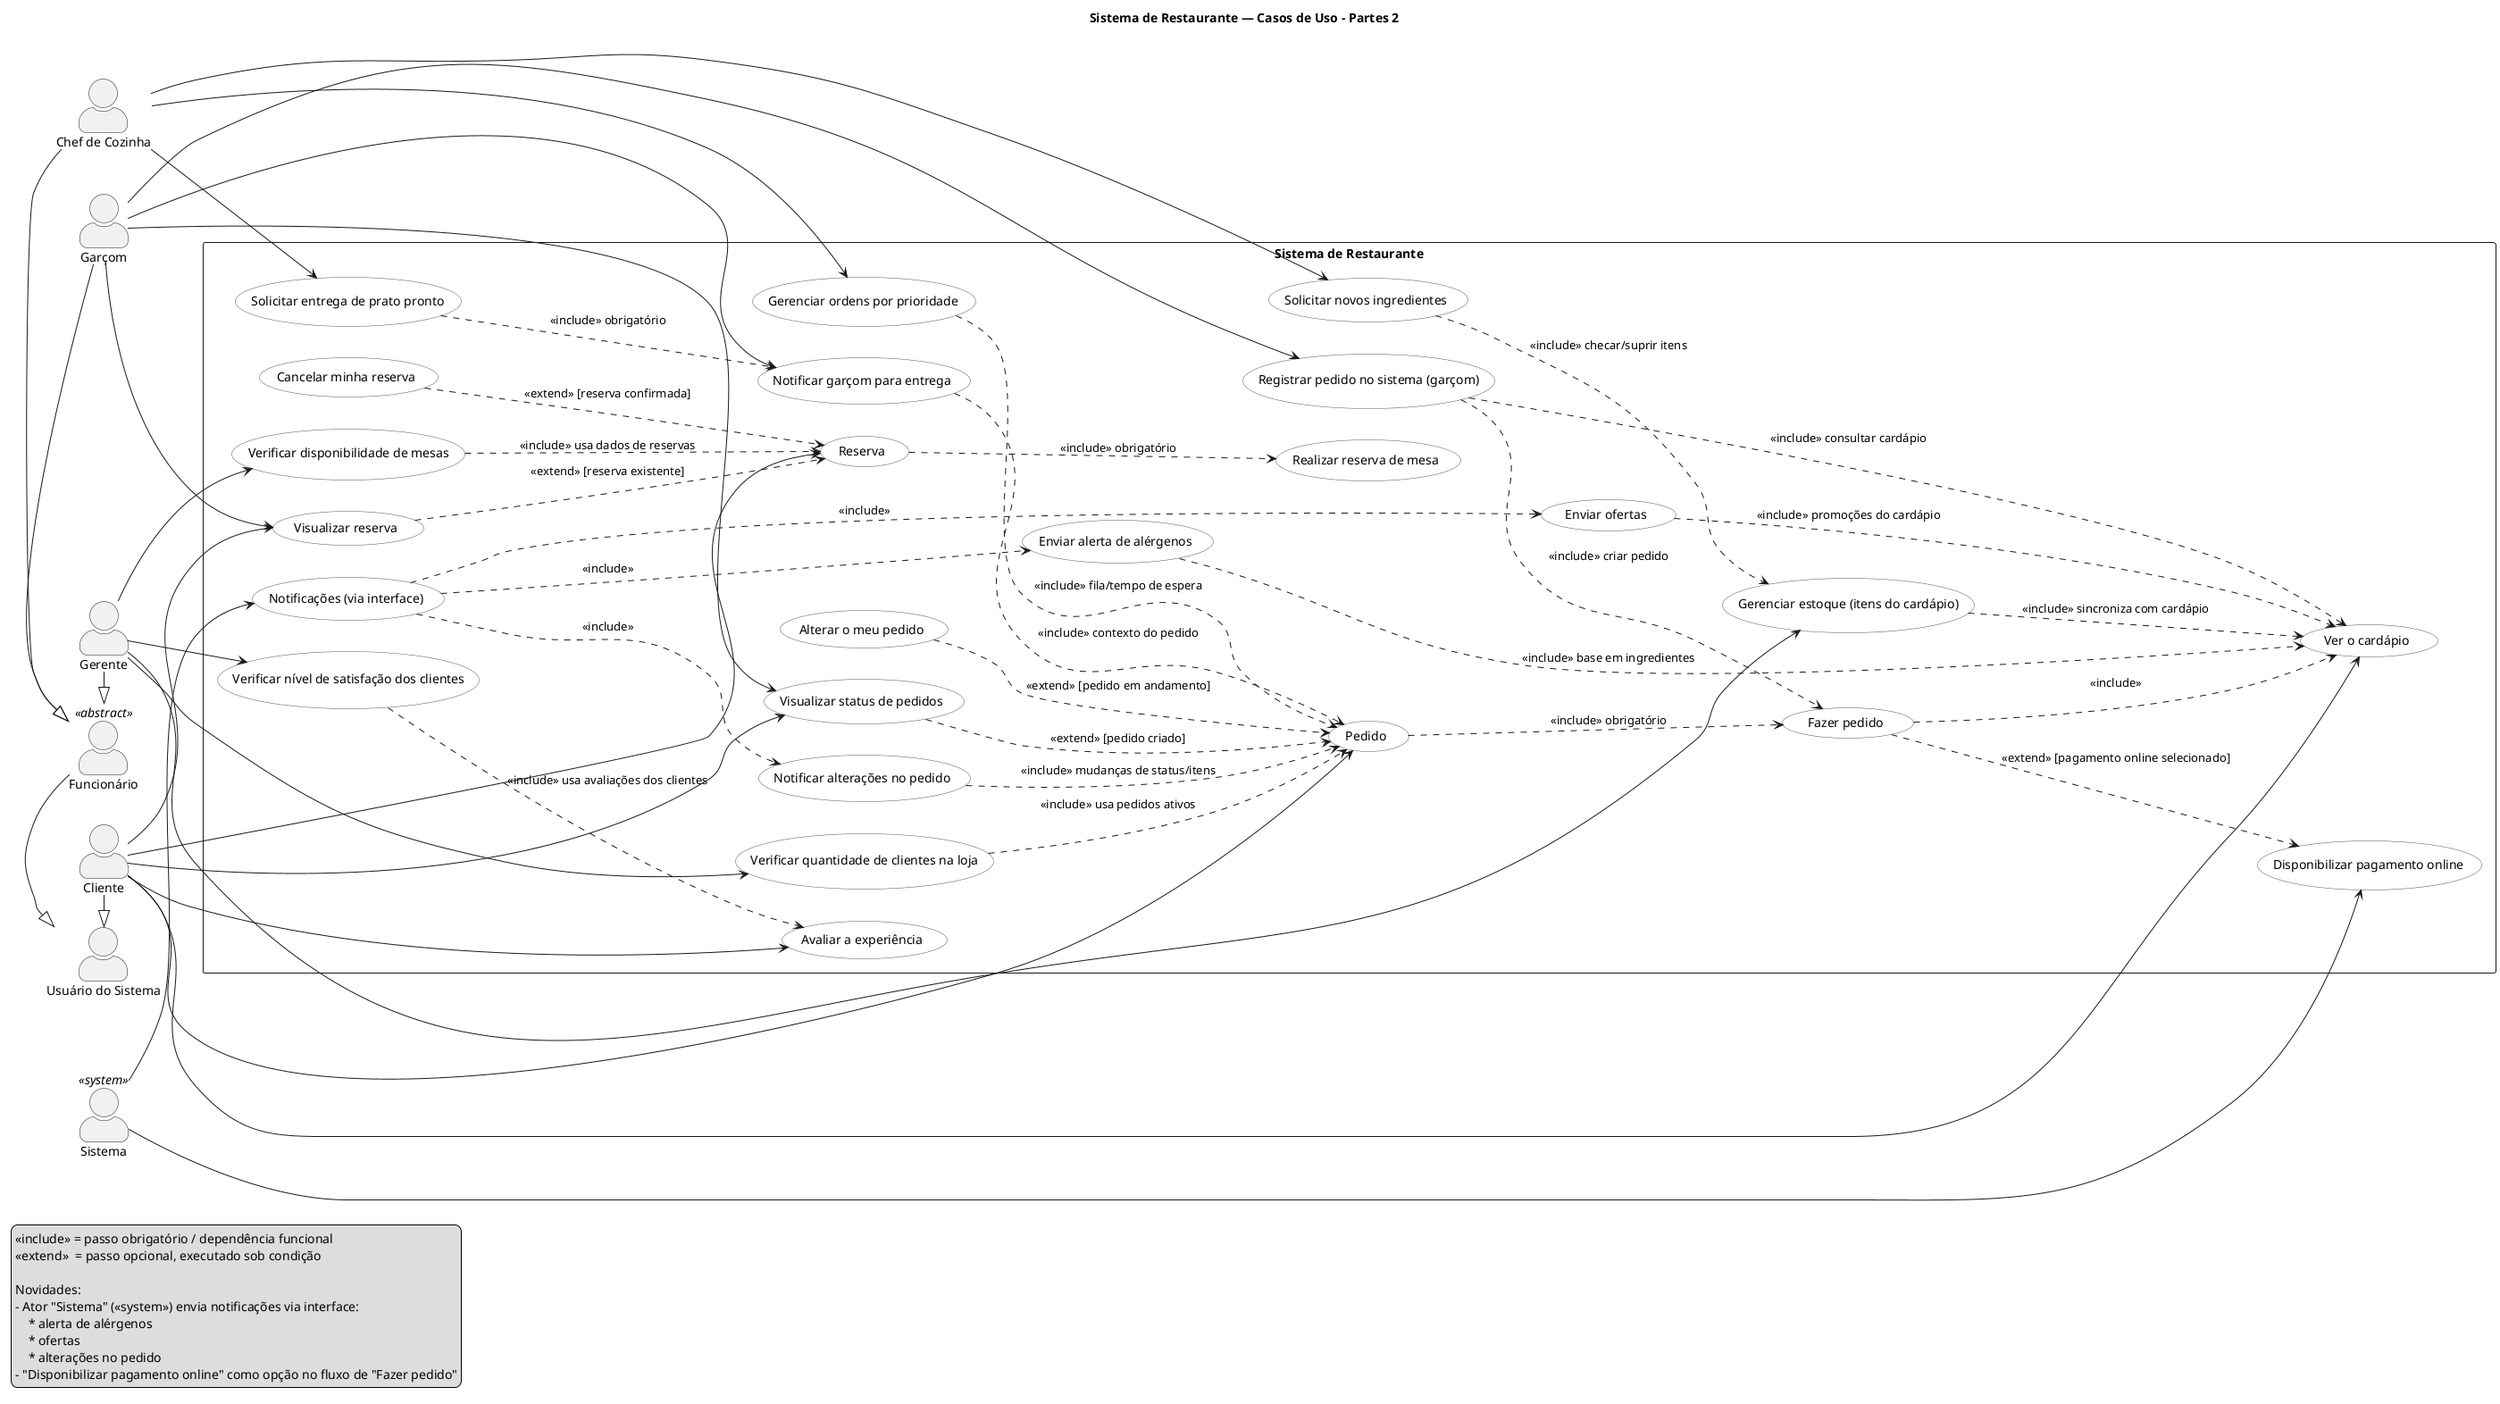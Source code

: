 @startuml casoUso - restaurante - Partes 2
title Sistema de Restaurante — Casos de Uso - Partes 2

left to right direction
skinparam actorStyle awesome
skinparam packageStyle rectangle
skinparam usecase {
  BackgroundColor #FFFFFF
  BorderColor #555555
}

'=== Atores e herança ===
actor "Usuário do Sistema" as Usuario
actor "Cliente" as Cliente
actor "Funcionário" as Funcionario <<abstract>>
actor "Gerente" as Gerente
actor "Chef de Cozinha" as Chef
actor "Garçom" as Garcom
actor "Sistema" as AtorSistema <<system>>

Cliente     -|> Usuario
Funcionario -|> Usuario
Gerente     -|> Funcionario
Chef        -|> Funcionario
Garcom      -|> Funcionario

'=== Fronteira do sistema ===
rectangle "Sistema de Restaurante" as Sistema {

  '--- Núcleo: Reserva (agregação) ---
  usecase "Reserva" as UC_Reserva
  usecase "Realizar reserva de mesa" as UC_Reservar
  usecase "Visualizar reserva" as UC_VisualizarReserva     
  usecase "Cancelar minha reserva" as UC_CancelarReserva

  UC_Reserva ..> UC_Reservar : <<include>> obrigatório
  UC_VisualizarReserva ..> UC_Reserva : <<extend>> [reserva existente]
  UC_CancelarReserva ..> UC_Reserva : <<extend>> [reserva confirmada]

  '--- Núcleo: Pedido (agregação) ---
  usecase "Pedido" as UC_Pedido
  usecase "Fazer pedido" as UC_FazerPedido
  usecase "Alterar o meu pedido" as UC_AlterarPedido
  usecase "Visualizar status de pedidos" as UC_VisualizarStatusPedidos  

  UC_Pedido ..> UC_FazerPedido : <<include>> obrigatório
  UC_AlterarPedido ..> UC_Pedido : <<extend>> [pedido em andamento]
  UC_VisualizarStatusPedidos ..> UC_Pedido : <<extend>> [pedido criado]

  '--- Outros casos (Cliente) ---
  usecase "Ver o cardápio" as UC_VerCardapio
  usecase "Avaliar a experiência" as UC_Avaliar
  UC_FazerPedido ..> UC_VerCardapio : <<include>>  

  '--- Casos do Gerente ---
  usecase "Verificar disponibilidade de mesas" as UC_VerifMesas
  usecase "Verificar quantidade de clientes na loja" as UC_VerifClientes
  usecase "Gerenciar estoque (itens do cardápio)" as UC_GerenciarEstoque
  usecase "Verificar nível de satisfação dos clientes" as UC_VerifSatisfacao

  UC_VerifMesas ..> UC_Reserva : <<include>> usa dados de reservas
  UC_VerifClientes ..> UC_Pedido : <<include>> usa pedidos ativos
  UC_GerenciarEstoque ..> UC_VerCardapio : <<include>> sincroniza com cardápio
  UC_VerifSatisfacao ..> UC_Avaliar : <<include>> usa avaliações dos clientes

  '--- Casos do Chef de Cozinha ---
  usecase "Solicitar entrega de prato pronto" as UC_SolicitarEntrega
  usecase "Gerenciar ordens por prioridade" as UC_GerenciarPrioridade
  usecase "Solicitar novos ingredientes" as UC_SolicitarIngredientes
  usecase "Notificar garçom para entrega" as UC_NotificarGarcom

  UC_SolicitarEntrega ..> UC_NotificarGarcom : <<include>> obrigatório
  UC_NotificarGarcom ..> UC_Pedido : <<include>> contexto do pedido
  UC_GerenciarPrioridade ..> UC_Pedido : <<include>> fila/tempo de espera
  UC_SolicitarIngredientes ..> UC_GerenciarEstoque : <<include>> checar/suprir itens

  '--- Casos do Garçom ---
  usecase "Registrar pedido no sistema (garçom)" as UC_RegistrarPedidoGarcom
  UC_RegistrarPedidoGarcom ..> UC_FazerPedido : <<include>> criar pedido
  UC_RegistrarPedidoGarcom ..> UC_VerCardapio : <<include>> consultar cardápio

  '--- Casos do ator Sistema (automação/UX) ---
  usecase "Notificações (via interface)" as UC_Notificacoes
  usecase "Enviar alerta de alérgenos" as UC_NotifAlergenos
  usecase "Enviar ofertas" as UC_NotifOfertas
  usecase "Notificar alterações no pedido" as UC_NotifAlteracoesPedido
  usecase "Disponibilizar pagamento online" as UC_PagamentoOnline

  'Agregação de notificações
  UC_Notificacoes ..> UC_NotifAlergenos : <<include>>
  UC_Notificacoes ..> UC_NotifOfertas : <<include>>
  UC_Notificacoes ..> UC_NotifAlteracoesPedido : <<include>>

  'Dependências funcionais das notificações
  UC_NotifAlergenos ..> UC_VerCardapio : <<include>> base em ingredientes
  UC_NotifOfertas ..> UC_VerCardapio : <<include>> promoções do cardápio
  UC_NotifAlteracoesPedido ..> UC_Pedido : <<include>> mudanças de status/itens

  'Pagamento online oferecido de forma opcional no fluxo do pedido
  UC_FazerPedido ..> UC_PagamentoOnline : <<extend>> [pagamento online selecionado]
}

'=== Ligações dos atores aos casos ===
Cliente --> UC_Reserva
Cliente --> UC_VisualizarReserva
Cliente --> UC_Pedido
Cliente --> UC_VisualizarStatusPedidos
Cliente --> UC_VerCardapio
Cliente --> UC_Avaliar

Gerente --> UC_VerifMesas
Gerente --> UC_VerifClientes
Gerente --> UC_GerenciarEstoque
Gerente --> UC_VerifSatisfacao

Chef --> UC_SolicitarEntrega
Chef --> UC_GerenciarPrioridade
Chef --> UC_SolicitarIngredientes

Garcom --> UC_NotificarGarcom
Garcom --> UC_RegistrarPedidoGarcom
Garcom --> UC_VisualizarStatusPedidos
Garcom --> UC_VisualizarReserva

'Ator Sistema executa automações de UX
AtorSistema --> UC_Notificacoes
AtorSistema --> UC_PagamentoOnline

legend left
  <<include>> = passo obrigatório / dependência funcional
  <<extend>>  = passo opcional, executado sob condição

  Novidades:
  - Ator "Sistema" (<<system>>) envia notificações via interface:
      * alerta de alérgenos
      * ofertas
      * alterações no pedido
  - "Disponibilizar pagamento online" como opção no fluxo de "Fazer pedido"
endlegend

@enduml
